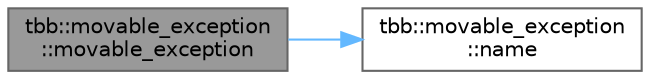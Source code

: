 digraph "tbb::movable_exception::movable_exception"
{
 // LATEX_PDF_SIZE
  bgcolor="transparent";
  edge [fontname=Helvetica,fontsize=10,labelfontname=Helvetica,labelfontsize=10];
  node [fontname=Helvetica,fontsize=10,shape=box,height=0.2,width=0.4];
  rankdir="LR";
  Node1 [id="Node000001",label="tbb::movable_exception\l::movable_exception",height=0.2,width=0.4,color="gray40", fillcolor="grey60", style="filled", fontcolor="black",tooltip=" "];
  Node1 -> Node2 [id="edge1_Node000001_Node000002",color="steelblue1",style="solid",tooltip=" "];
  Node2 [id="Node000002",label="tbb::movable_exception\l::name",height=0.2,width=0.4,color="grey40", fillcolor="white", style="filled",URL="$classtbb_1_1movable__exception.html#a510b594fb7afe7aa90d04835fff3b68b",tooltip="Returns RTTI name of the originally intercepted exception"];
}
